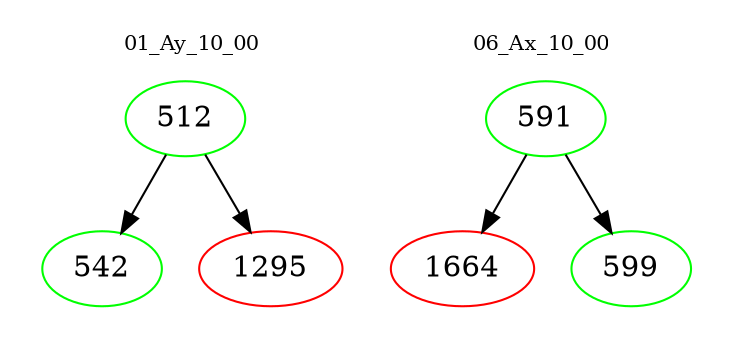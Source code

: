 digraph{
subgraph cluster_0 {
color = white
label = "01_Ay_10_00";
fontsize=10;
T0_512 [label="512", color="green"]
T0_512 -> T0_542 [color="black"]
T0_542 [label="542", color="green"]
T0_512 -> T0_1295 [color="black"]
T0_1295 [label="1295", color="red"]
}
subgraph cluster_1 {
color = white
label = "06_Ax_10_00";
fontsize=10;
T1_591 [label="591", color="green"]
T1_591 -> T1_1664 [color="black"]
T1_1664 [label="1664", color="red"]
T1_591 -> T1_599 [color="black"]
T1_599 [label="599", color="green"]
}
}

